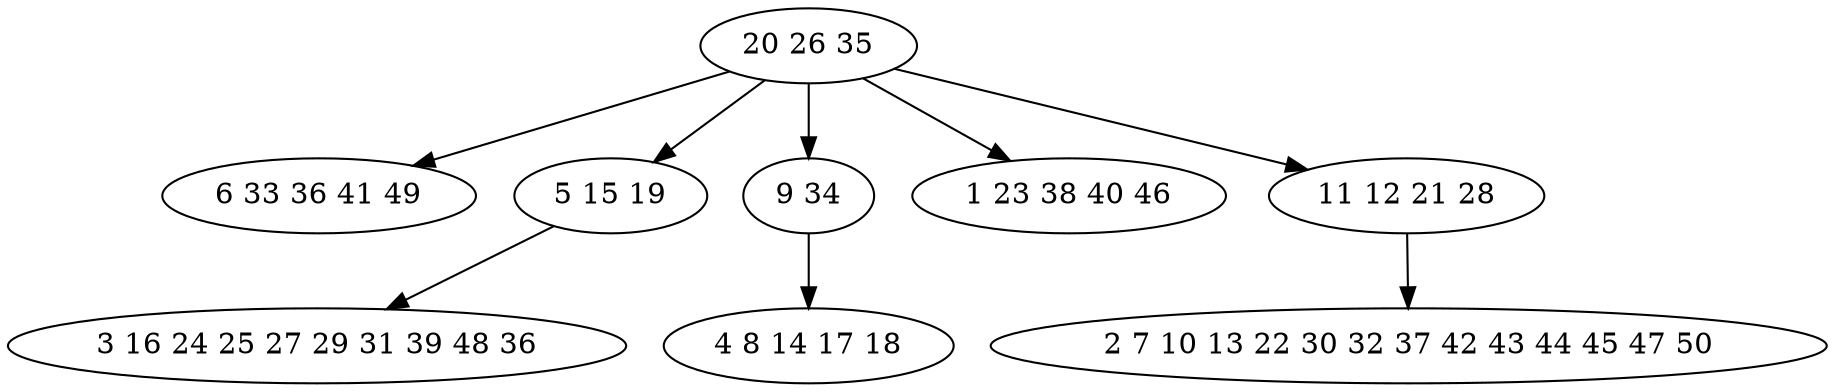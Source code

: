 digraph true_tree {
	"0" -> "1"
	"0" -> "2"
	"0" -> "3"
	"0" -> "4"
	"3" -> "5"
	"0" -> "6"
	"2" -> "7"
	"6" -> "8"
	"0" [label="20 26 35"];
	"1" [label="6 33 36 41 49"];
	"2" [label="5 15 19"];
	"3" [label="9 34"];
	"4" [label="1 23 38 40 46"];
	"5" [label="4 8 14 17 18"];
	"6" [label="11 12 21 28"];
	"7" [label="3 16 24 25 27 29 31 39 48 36"];
	"8" [label="2 7 10 13 22 30 32 37 42 43 44 45 47 50"];
}
